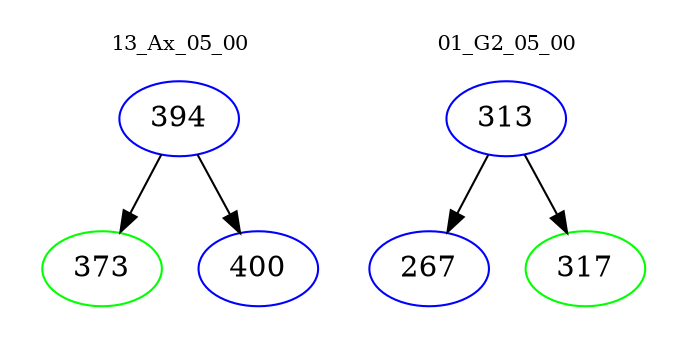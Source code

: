digraph{
subgraph cluster_0 {
color = white
label = "13_Ax_05_00";
fontsize=10;
T0_394 [label="394", color="blue"]
T0_394 -> T0_373 [color="black"]
T0_373 [label="373", color="green"]
T0_394 -> T0_400 [color="black"]
T0_400 [label="400", color="blue"]
}
subgraph cluster_1 {
color = white
label = "01_G2_05_00";
fontsize=10;
T1_313 [label="313", color="blue"]
T1_313 -> T1_267 [color="black"]
T1_267 [label="267", color="blue"]
T1_313 -> T1_317 [color="black"]
T1_317 [label="317", color="green"]
}
}
